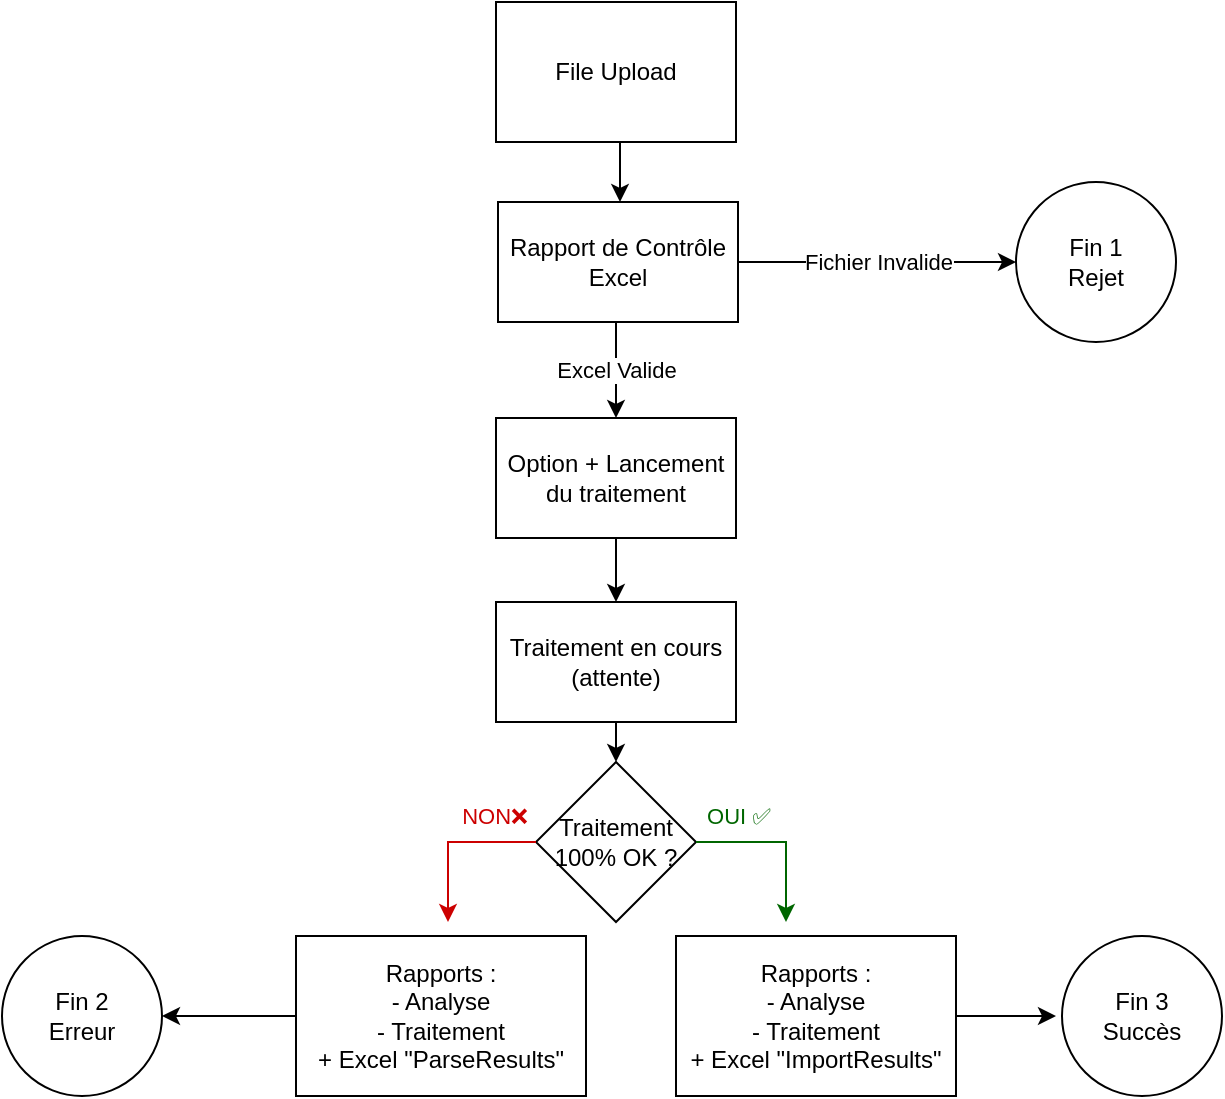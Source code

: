 <mxfile version="16.4.7" type="github">
  <diagram id="4UVPahDyf4iu8To8ODbl" name="Page-1">
    <mxGraphModel dx="1106" dy="585" grid="1" gridSize="10" guides="1" tooltips="1" connect="1" arrows="1" fold="1" page="1" pageScale="1" pageWidth="827" pageHeight="1169" math="0" shadow="0">
      <root>
        <mxCell id="0" />
        <mxCell id="1" parent="0" />
        <mxCell id="TSUCbPAbVoKPbsh4vDsl-6" value="" style="edgeStyle=orthogonalEdgeStyle;rounded=0;orthogonalLoop=1;jettySize=auto;html=1;" parent="1" edge="1">
          <mxGeometry relative="1" as="geometry">
            <mxPoint x="422" y="110" as="sourcePoint" />
            <mxPoint x="422" y="140" as="targetPoint" />
          </mxGeometry>
        </mxCell>
        <mxCell id="TSUCbPAbVoKPbsh4vDsl-1" value="File Upload" style="rounded=0;whiteSpace=wrap;html=1;" parent="1" vertex="1">
          <mxGeometry x="360" y="40" width="120" height="70" as="geometry" />
        </mxCell>
        <mxCell id="TSUCbPAbVoKPbsh4vDsl-2" value="Rapport de&amp;nbsp;Contrôle Excel" style="rounded=0;whiteSpace=wrap;html=1;" parent="1" vertex="1">
          <mxGeometry x="361" y="140" width="120" height="60" as="geometry" />
        </mxCell>
        <mxCell id="TSUCbPAbVoKPbsh4vDsl-3" value="&lt;div&gt;&lt;span&gt;Rapports :&lt;/span&gt;&lt;/div&gt;- Analyse&lt;br&gt;- Traitement&lt;br&gt;+ Excel &quot;ParseResults&quot;" style="rounded=0;whiteSpace=wrap;html=1;align=center;" parent="1" vertex="1">
          <mxGeometry x="260" y="507" width="145" height="80" as="geometry" />
        </mxCell>
        <mxCell id="TSUCbPAbVoKPbsh4vDsl-4" value="&lt;div&gt;&lt;span&gt;Rapports :&lt;/span&gt;&lt;/div&gt;- Analyse&lt;br&gt;- Traitement&lt;br&gt;+ Excel &quot;ImportResults&quot;" style="rounded=0;whiteSpace=wrap;html=1;align=center;" parent="1" vertex="1">
          <mxGeometry x="450" y="507" width="140" height="80" as="geometry" />
        </mxCell>
        <mxCell id="TSUCbPAbVoKPbsh4vDsl-7" value="Fin 1&lt;br&gt;Rejet" style="ellipse;whiteSpace=wrap;html=1;aspect=fixed;" parent="1" vertex="1">
          <mxGeometry x="620" y="130" width="80" height="80" as="geometry" />
        </mxCell>
        <mxCell id="TSUCbPAbVoKPbsh4vDsl-9" value="Fichier Invalide" style="endArrow=classic;html=1;rounded=0;entryX=0;entryY=0.5;entryDx=0;entryDy=0;exitX=1;exitY=0.5;exitDx=0;exitDy=0;" parent="1" source="TSUCbPAbVoKPbsh4vDsl-2" target="TSUCbPAbVoKPbsh4vDsl-7" edge="1">
          <mxGeometry relative="1" as="geometry">
            <mxPoint x="490" y="169.5" as="sourcePoint" />
            <mxPoint x="590" y="169.5" as="targetPoint" />
          </mxGeometry>
        </mxCell>
        <mxCell id="TSUCbPAbVoKPbsh4vDsl-19" value="Excel Valide" style="endArrow=classic;html=1;rounded=0;entryX=0.5;entryY=0;entryDx=0;entryDy=0;" parent="1" target="TSUCbPAbVoKPbsh4vDsl-23" edge="1">
          <mxGeometry relative="1" as="geometry">
            <mxPoint x="420" y="200" as="sourcePoint" />
            <mxPoint x="421" y="290" as="targetPoint" />
          </mxGeometry>
        </mxCell>
        <mxCell id="TSUCbPAbVoKPbsh4vDsl-23" value="Option + Lancement du traitement" style="rounded=0;whiteSpace=wrap;html=1;" parent="1" vertex="1">
          <mxGeometry x="360" y="248" width="120" height="60" as="geometry" />
        </mxCell>
        <mxCell id="TSUCbPAbVoKPbsh4vDsl-24" value="&lt;font style=&quot;font-size: 12px&quot;&gt;Traitement 100% OK ?&lt;/font&gt;" style="rhombus;whiteSpace=wrap;html=1;" parent="1" vertex="1">
          <mxGeometry x="380" y="420" width="80" height="80" as="geometry" />
        </mxCell>
        <mxCell id="TSUCbPAbVoKPbsh4vDsl-26" value="Traitement en cours (attente)" style="rounded=0;whiteSpace=wrap;html=1;" parent="1" vertex="1">
          <mxGeometry x="360" y="340" width="120" height="60" as="geometry" />
        </mxCell>
        <mxCell id="TSUCbPAbVoKPbsh4vDsl-27" value="" style="endArrow=classic;html=1;rounded=0;entryX=0.5;entryY=0;entryDx=0;entryDy=0;exitX=0.5;exitY=1;exitDx=0;exitDy=0;" parent="1" source="TSUCbPAbVoKPbsh4vDsl-23" target="TSUCbPAbVoKPbsh4vDsl-26" edge="1">
          <mxGeometry width="50" height="50" relative="1" as="geometry">
            <mxPoint x="390" y="300" as="sourcePoint" />
            <mxPoint x="440" y="250" as="targetPoint" />
          </mxGeometry>
        </mxCell>
        <mxCell id="TSUCbPAbVoKPbsh4vDsl-30" value="Fin 3&lt;br&gt;Succès" style="ellipse;whiteSpace=wrap;html=1;aspect=fixed;" parent="1" vertex="1">
          <mxGeometry x="643" y="507" width="80" height="80" as="geometry" />
        </mxCell>
        <mxCell id="TSUCbPAbVoKPbsh4vDsl-31" value="Fin 2&lt;br&gt;Erreur" style="ellipse;whiteSpace=wrap;html=1;aspect=fixed;" parent="1" vertex="1">
          <mxGeometry x="113" y="507" width="80" height="80" as="geometry" />
        </mxCell>
        <mxCell id="TSUCbPAbVoKPbsh4vDsl-33" value="" style="endArrow=classic;html=1;rounded=0;exitX=1;exitY=0.5;exitDx=0;exitDy=0;" parent="1" source="TSUCbPAbVoKPbsh4vDsl-4" edge="1">
          <mxGeometry width="50" height="50" relative="1" as="geometry">
            <mxPoint x="633" y="477" as="sourcePoint" />
            <mxPoint x="640" y="547" as="targetPoint" />
          </mxGeometry>
        </mxCell>
        <mxCell id="TSUCbPAbVoKPbsh4vDsl-34" value="" style="endArrow=classic;html=1;rounded=0;exitX=0.5;exitY=1;exitDx=0;exitDy=0;entryX=0.5;entryY=0;entryDx=0;entryDy=0;" parent="1" source="TSUCbPAbVoKPbsh4vDsl-26" target="TSUCbPAbVoKPbsh4vDsl-24" edge="1">
          <mxGeometry width="50" height="50" relative="1" as="geometry">
            <mxPoint x="140" y="440" as="sourcePoint" />
            <mxPoint x="190" y="390" as="targetPoint" />
          </mxGeometry>
        </mxCell>
        <mxCell id="TSUCbPAbVoKPbsh4vDsl-35" value="" style="endArrow=classic;html=1;rounded=0;exitX=0;exitY=0.5;exitDx=0;exitDy=0;entryX=1;entryY=0.5;entryDx=0;entryDy=0;" parent="1" source="TSUCbPAbVoKPbsh4vDsl-3" target="TSUCbPAbVoKPbsh4vDsl-31" edge="1">
          <mxGeometry width="50" height="50" relative="1" as="geometry">
            <mxPoint x="403" y="377" as="sourcePoint" />
            <mxPoint x="453" y="327" as="targetPoint" />
          </mxGeometry>
        </mxCell>
        <mxCell id="TSUCbPAbVoKPbsh4vDsl-36" value="" style="endArrow=classic;html=1;rounded=0;strokeColor=#006600;" parent="1" edge="1">
          <mxGeometry relative="1" as="geometry">
            <mxPoint x="460" y="460" as="sourcePoint" />
            <mxPoint x="505" y="500" as="targetPoint" />
            <Array as="points">
              <mxPoint x="490" y="460" />
              <mxPoint x="505" y="460" />
            </Array>
          </mxGeometry>
        </mxCell>
        <mxCell id="TSUCbPAbVoKPbsh4vDsl-37" value="OUI ✅" style="edgeLabel;resizable=0;html=1;align=center;verticalAlign=middle;fontColor=#006600;" parent="TSUCbPAbVoKPbsh4vDsl-36" connectable="0" vertex="1">
          <mxGeometry relative="1" as="geometry">
            <mxPoint x="-22" y="-13" as="offset" />
          </mxGeometry>
        </mxCell>
        <mxCell id="TSUCbPAbVoKPbsh4vDsl-45" value="" style="endArrow=classic;html=1;rounded=0;exitX=0;exitY=0.5;exitDx=0;exitDy=0;strokeColor=#CC0000;" parent="1" source="TSUCbPAbVoKPbsh4vDsl-24" edge="1">
          <mxGeometry relative="1" as="geometry">
            <mxPoint x="360" y="360" as="sourcePoint" />
            <mxPoint x="336" y="500" as="targetPoint" />
            <Array as="points">
              <mxPoint x="336" y="460" />
            </Array>
          </mxGeometry>
        </mxCell>
        <mxCell id="TSUCbPAbVoKPbsh4vDsl-46" value="NON❌" style="edgeLabel;resizable=0;html=1;align=center;verticalAlign=middle;fontColor=#CC0000;" parent="TSUCbPAbVoKPbsh4vDsl-45" connectable="0" vertex="1">
          <mxGeometry relative="1" as="geometry">
            <mxPoint x="21" y="-13" as="offset" />
          </mxGeometry>
        </mxCell>
      </root>
    </mxGraphModel>
  </diagram>
</mxfile>
